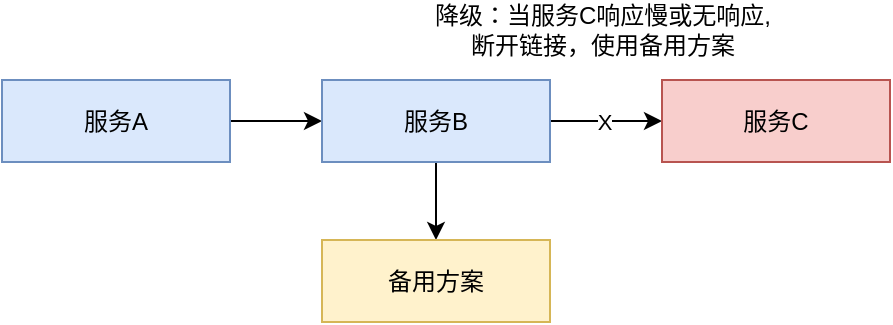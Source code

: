 <mxfile version="13.3.9" type="device"><diagram id="kJhy8kMh1XauO7zqX4dA" name="Page-1"><mxGraphModel dx="1106" dy="1003" grid="1" gridSize="10" guides="1" tooltips="1" connect="1" arrows="1" fold="1" page="1" pageScale="1" pageWidth="1169" pageHeight="1654" math="0" shadow="0"><root><mxCell id="0"/><mxCell id="1" parent="0"/><mxCell id="L3Bc_GsFWh28XMwEmM9r-5" style="edgeStyle=orthogonalEdgeStyle;rounded=0;orthogonalLoop=1;jettySize=auto;html=1;" edge="1" parent="1" source="L3Bc_GsFWh28XMwEmM9r-1" target="L3Bc_GsFWh28XMwEmM9r-2"><mxGeometry relative="1" as="geometry"/></mxCell><mxCell id="L3Bc_GsFWh28XMwEmM9r-1" value="服务A" style="rounded=0;whiteSpace=wrap;html=1;fillColor=#dae8fc;strokeColor=#6c8ebf;" vertex="1" parent="1"><mxGeometry x="290" y="260" width="114" height="41" as="geometry"/></mxCell><mxCell id="L3Bc_GsFWh28XMwEmM9r-6" style="edgeStyle=orthogonalEdgeStyle;rounded=0;orthogonalLoop=1;jettySize=auto;html=1;" edge="1" parent="1" source="L3Bc_GsFWh28XMwEmM9r-2" target="L3Bc_GsFWh28XMwEmM9r-3"><mxGeometry relative="1" as="geometry"/></mxCell><mxCell id="L3Bc_GsFWh28XMwEmM9r-8" value="X" style="edgeLabel;html=1;align=center;verticalAlign=middle;resizable=0;points=[];" vertex="1" connectable="0" parent="L3Bc_GsFWh28XMwEmM9r-6"><mxGeometry x="-0.036" y="-3" relative="1" as="geometry"><mxPoint y="-3" as="offset"/></mxGeometry></mxCell><mxCell id="L3Bc_GsFWh28XMwEmM9r-7" style="edgeStyle=orthogonalEdgeStyle;rounded=0;orthogonalLoop=1;jettySize=auto;html=1;" edge="1" parent="1" source="L3Bc_GsFWh28XMwEmM9r-2" target="L3Bc_GsFWh28XMwEmM9r-4"><mxGeometry relative="1" as="geometry"/></mxCell><mxCell id="L3Bc_GsFWh28XMwEmM9r-2" value="服务B" style="rounded=0;whiteSpace=wrap;html=1;fillColor=#dae8fc;strokeColor=#6c8ebf;" vertex="1" parent="1"><mxGeometry x="450" y="260" width="114" height="41" as="geometry"/></mxCell><mxCell id="L3Bc_GsFWh28XMwEmM9r-3" value="服务C" style="rounded=0;whiteSpace=wrap;html=1;fillColor=#f8cecc;strokeColor=#b85450;" vertex="1" parent="1"><mxGeometry x="620" y="260" width="114" height="41" as="geometry"/></mxCell><mxCell id="L3Bc_GsFWh28XMwEmM9r-4" value="备用方案" style="rounded=0;whiteSpace=wrap;html=1;fillColor=#fff2cc;strokeColor=#d6b656;" vertex="1" parent="1"><mxGeometry x="450" y="340" width="114" height="41" as="geometry"/></mxCell><mxCell id="L3Bc_GsFWh28XMwEmM9r-9" value="降级：当服务C响应慢或无响应,&lt;br&gt;断开链接，使用备用方案" style="text;html=1;align=center;verticalAlign=middle;resizable=0;points=[];autosize=1;" vertex="1" parent="1"><mxGeometry x="500" y="220" width="180" height="30" as="geometry"/></mxCell></root></mxGraphModel></diagram></mxfile>